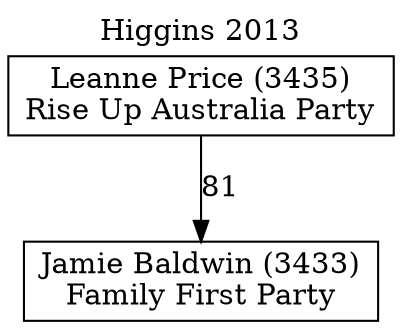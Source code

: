 // House preference flow
digraph "Jamie Baldwin (3433)_Higgins_2013" {
	graph [label="Higgins 2013" labelloc=t mclimit=10]
	node [shape=box]
	"Jamie Baldwin (3433)" [label="Jamie Baldwin (3433)
Family First Party"]
	"Leanne Price (3435)" [label="Leanne Price (3435)
Rise Up Australia Party"]
	"Leanne Price (3435)" -> "Jamie Baldwin (3433)" [label=81]
}
